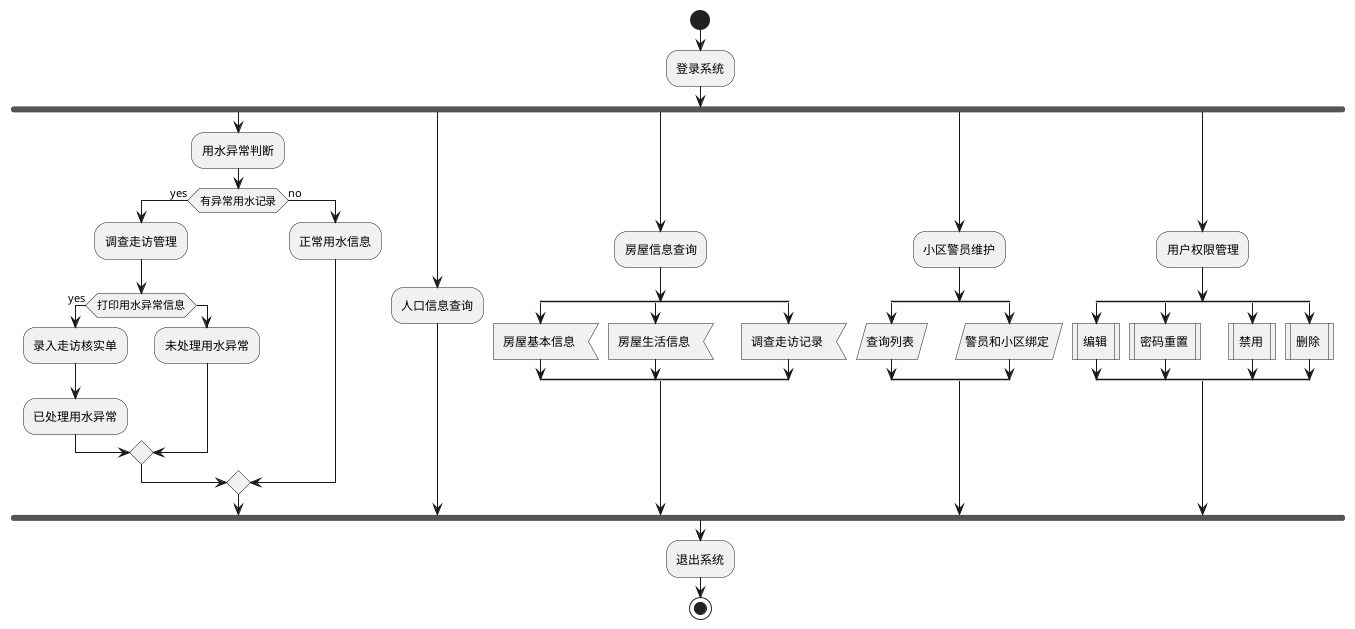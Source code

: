 @startuml

start
:登录系统;
fork
    :用水异常判断;
    if (有异常用水记录) then (yes)
        :调查走访管理;
        if (打印用水异常信息) then (yes)
           :录入走访核实单;
           :已处理用水异常;
        else
            :未处理用水异常;
        endif
    else (no)
        :正常用水信息;
    endif

fork again
    :人口信息查询;

fork again
    :房屋信息查询;
    split
        :房屋基本信息 <
    split again
        :房屋生活信息 <
    split again
        :调查走访记录 <
    end split

fork again
    :小区警员维护;
    split
        :查询列表 /
    split again
        :警员和小区绑定 /
    end split

fork again
    :用户权限管理;
    split
        :编辑 |
    split again
        :密码重置 |
    split again
        :禁用 |
    split again
        :删除 |
    end split

endfork

:退出系统;

stop
@enduml